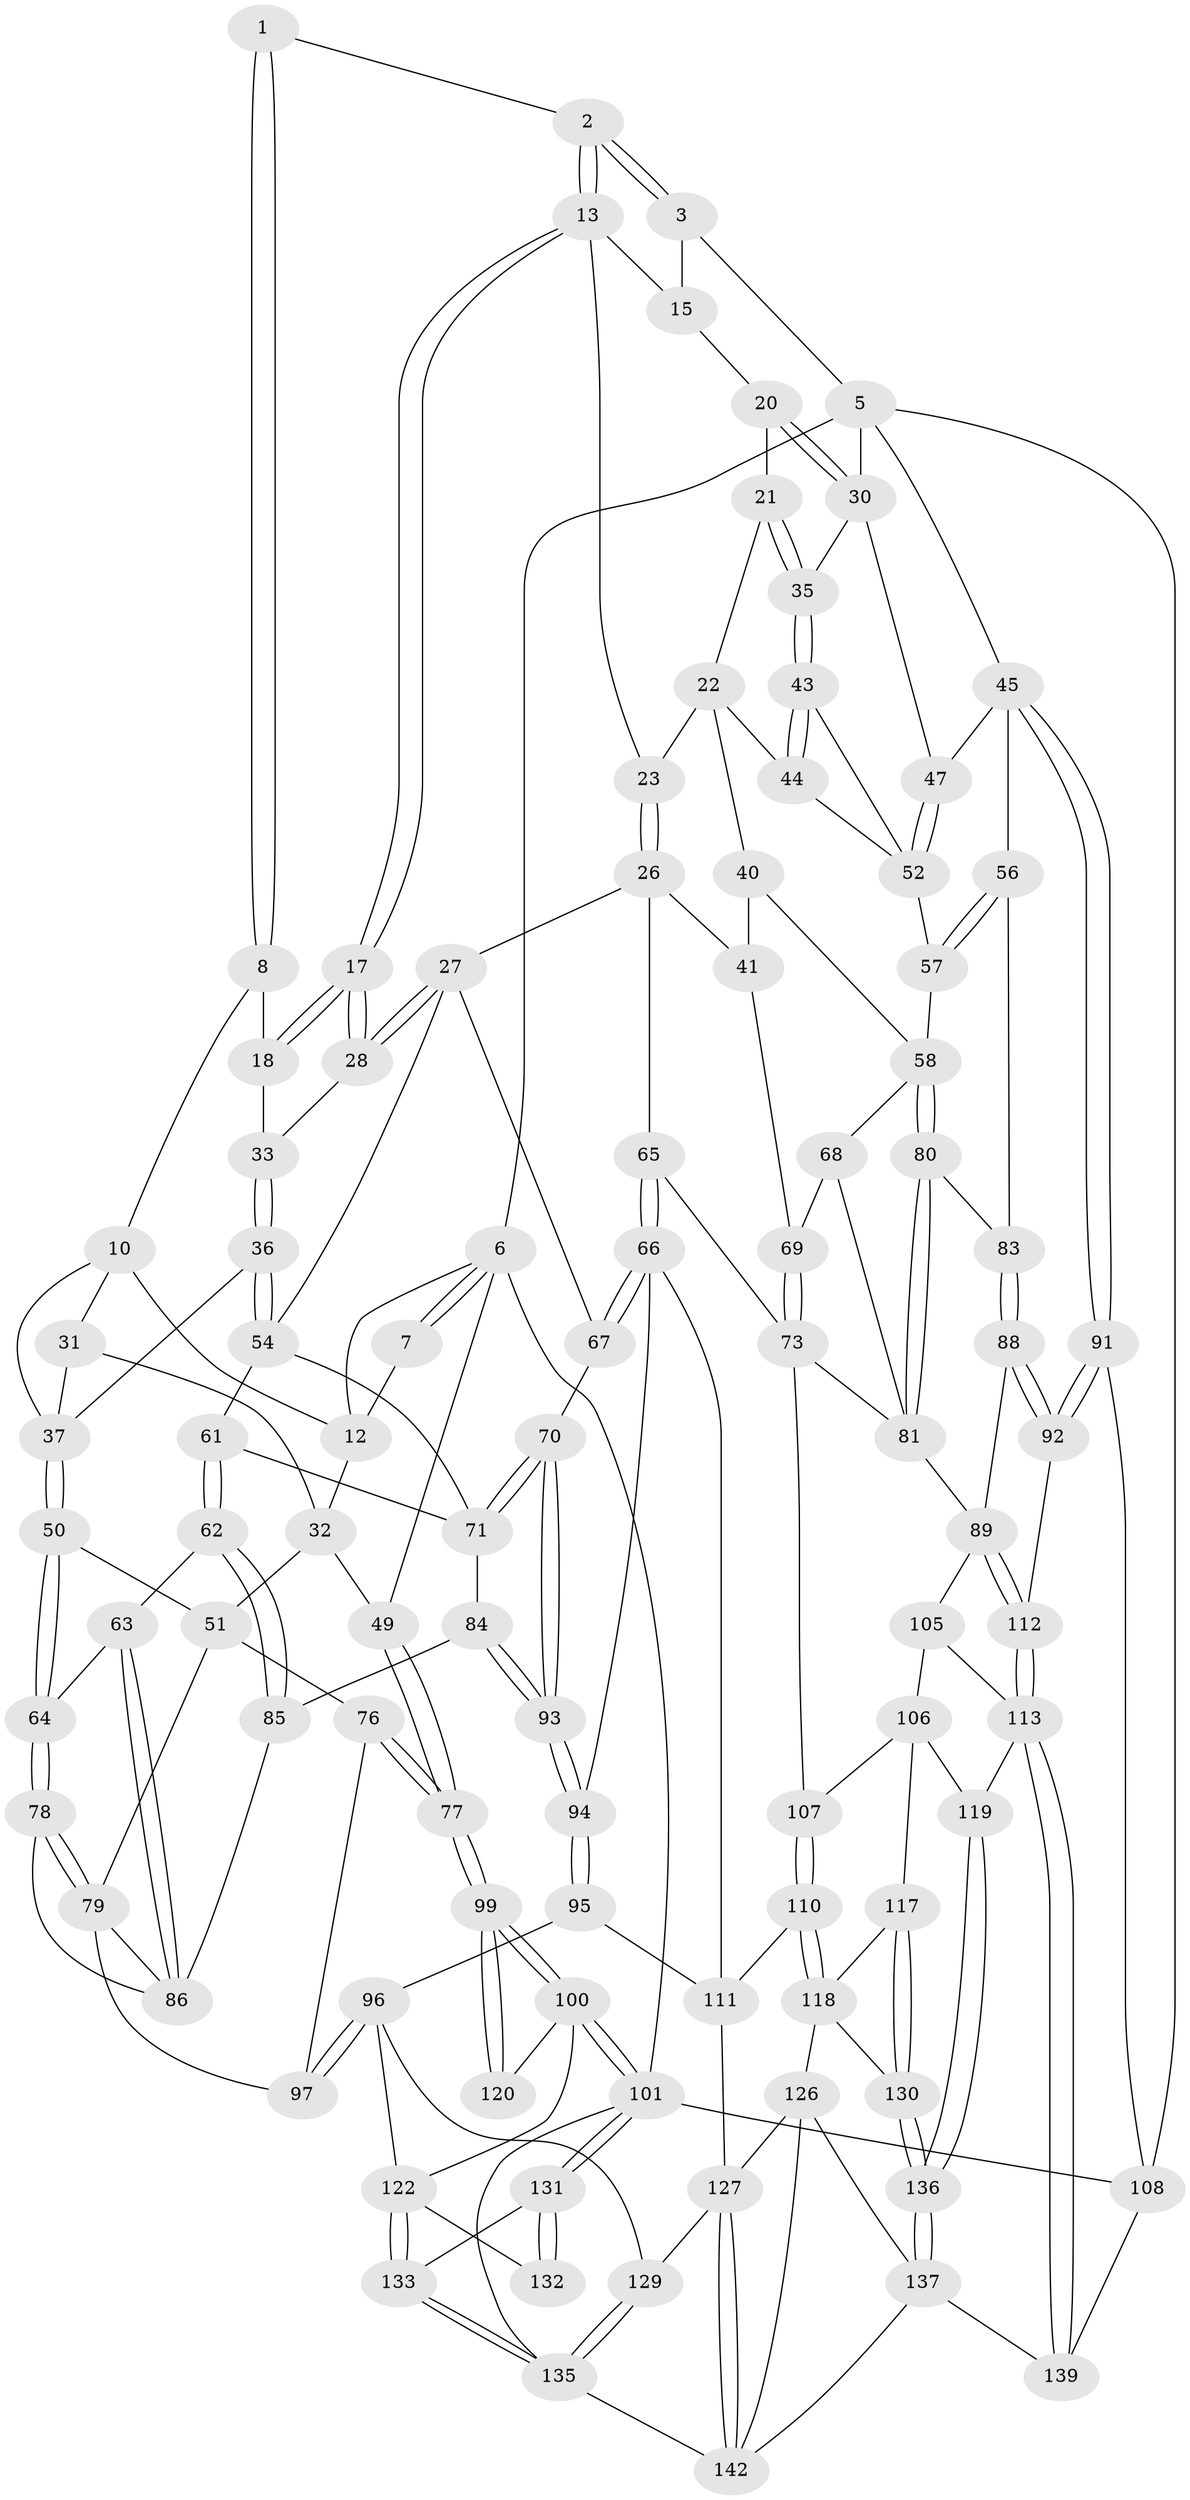 // Generated by graph-tools (version 1.1) at 2025/24/03/03/25 07:24:36]
// undirected, 100 vertices, 228 edges
graph export_dot {
graph [start="1"]
  node [color=gray90,style=filled];
  1 [pos="+0.32422065023142+0"];
  2 [pos="+0.5415285871333497+0"];
  3 [pos="+0.7405563369996682+0",super="+4"];
  5 [pos="+1+0",super="+29"];
  6 [pos="+0+0",super="+24"];
  7 [pos="+0.17347777847282447+0"];
  8 [pos="+0.32940201830714944+0.03935173771007546",super="+9"];
  10 [pos="+0.211343586182043+0.10454770283334121",super="+11"];
  12 [pos="+0.14296681273639336+0.03338193959313666",super="+25"];
  13 [pos="+0.5471842450622657+0.027370792090849902",super="+14"];
  15 [pos="+0.7371305733299587+0.01331737570406681",super="+16"];
  17 [pos="+0.4984753721347451+0.12295822262869416"];
  18 [pos="+0.3517918104336184+0.05831662114657711",super="+19"];
  20 [pos="+0.7971190938110557+0.10066751990440558"];
  21 [pos="+0.794175528732555+0.10377534535636641"];
  22 [pos="+0.7453571584371441+0.11794684247921339",super="+39"];
  23 [pos="+0.6822093816224316+0.0931236639001587"];
  26 [pos="+0.6248906213229469+0.3044892237184423",super="+42"];
  27 [pos="+0.5252316989154148+0.28023502647933285",super="+53"];
  28 [pos="+0.49275995761539954+0.16246647835329694"];
  30 [pos="+0.952071020891431+0.1312439408690022",super="+34"];
  31 [pos="+0.11258830041883397+0.18074431431514928"];
  32 [pos="+0.0658495338447988+0.20173945992184325",super="+48"];
  33 [pos="+0.34822657806524476+0.1718612861884489"];
  35 [pos="+0.825596732431511+0.21144506212699482"];
  36 [pos="+0.231311838271389+0.3072350040042371"];
  37 [pos="+0.23003290168749216+0.30746208351934484",super="+38"];
  40 [pos="+0.6803104673729989+0.30659228172909253"];
  41 [pos="+0.6658450107586698+0.31108789616075555"];
  43 [pos="+0.8177158953715303+0.22616643781795373"];
  44 [pos="+0.7360392741408904+0.2923631891049857"];
  45 [pos="+1+0.32939874038804706",super="+46"];
  47 [pos="+0.9224895950865437+0.310883659697935"];
  49 [pos="+0+0.28981824008430396"];
  50 [pos="+0.21882642528080753+0.31891175835252344"];
  51 [pos="+0.14412393277866536+0.3418481032206783",super="+75"];
  52 [pos="+0.915794507396352+0.3113250527397845",super="+55"];
  54 [pos="+0.42772564376237066+0.3362885850071366",super="+60"];
  56 [pos="+1+0.4049593907708388"];
  57 [pos="+0.843201469031361+0.39036475859904163"];
  58 [pos="+0.826118644220409+0.43025875581888345",super="+59"];
  61 [pos="+0.30370510729576716+0.4536030291279166"];
  62 [pos="+0.2987608234375007+0.4546534898103473"];
  63 [pos="+0.27679271573022357+0.44273926455909424"];
  64 [pos="+0.25501425724261706+0.414706980009708"];
  65 [pos="+0.6298503016756505+0.5550271791518948"];
  66 [pos="+0.5152857804564195+0.5221513133757758",super="+103"];
  67 [pos="+0.4807970538332224+0.49063201773866805"];
  68 [pos="+0.7553853351052225+0.4726793807823599"];
  69 [pos="+0.7196748652750232+0.4190633683967099"];
  70 [pos="+0.4309610393977383+0.5143007867742014"];
  71 [pos="+0.3852021489053766+0.5019652621804827",super="+72"];
  73 [pos="+0.6595772154573187+0.5608354758257404",super="+74"];
  76 [pos="+0.023093756502980452+0.5097876933251403"];
  77 [pos="+0+0.5781613798611082"];
  78 [pos="+0.20610666001524902+0.49189514781170424"];
  79 [pos="+0.1359901068768546+0.5016715420775458",super="+98"];
  80 [pos="+0.8638798933467071+0.4658303982559516"];
  81 [pos="+0.8272505741127985+0.5549019183500211",super="+82"];
  83 [pos="+0.9561444158975713+0.45544067375330793"];
  84 [pos="+0.3290130676169301+0.5177952267398528"];
  85 [pos="+0.3213340136824509+0.5182931506368124"];
  86 [pos="+0.24720810356051504+0.5239810947043598",super="+87"];
  88 [pos="+0.9525185591391356+0.480085357816882"];
  89 [pos="+0.9056096912417136+0.6144851750415952",super="+90"];
  91 [pos="+1+0.7802863774963575"];
  92 [pos="+1+0.7344317688131148"];
  93 [pos="+0.3903509733413846+0.5923097542510133"];
  94 [pos="+0.3782366814457986+0.6271291669176869"];
  95 [pos="+0.32019690441593174+0.6925038362971704"];
  96 [pos="+0.2987512437178187+0.6898569187780815",super="+121"];
  97 [pos="+0.26466993179222725+0.6700578237929152",super="+104"];
  99 [pos="+0+0.6597533831706044"];
  100 [pos="+0+0.7094533247049927",super="+124"];
  101 [pos="+0+0.8623382916412072",super="+102"];
  105 [pos="+0.8237946379429911+0.6329660877886455"];
  106 [pos="+0.6725270391188116+0.6282118040500705",super="+116"];
  107 [pos="+0.645642740507883+0.5986378367925806"];
  108 [pos="+1+1",super="+109"];
  110 [pos="+0.5323288569225504+0.7129813233311285"];
  111 [pos="+0.5275039267430702+0.7115340272504893",super="+115"];
  112 [pos="+1+0.7297420635935103"];
  113 [pos="+0.7792908316076007+0.8170024382269198",super="+114"];
  117 [pos="+0.6467112606475747+0.7970719503906477"];
  118 [pos="+0.5527661670085334+0.7554473963819351",super="+125"];
  119 [pos="+0.7409461374840435+0.8011289579110228"];
  120 [pos="+0.20519489873875543+0.684582594728691"];
  122 [pos="+0.197344471978487+0.8738567939757395",super="+123"];
  126 [pos="+0.49938238378018607+0.8645673669762965",super="+138"];
  127 [pos="+0.41298427506065777+0.8787939716092412",super="+128"];
  129 [pos="+0.31445306217871893+0.8792838766817667"];
  130 [pos="+0.578636820524274+0.8912834356413699"];
  131 [pos="+0+0.8561219164077326",super="+134"];
  132 [pos="+0.08719253925281975+0.8292125994859812"];
  133 [pos="+0.1992263491618745+0.9657943519407554"];
  135 [pos="+0.21364337656712257+1",super="+144"];
  136 [pos="+0.6086294182264105+0.9423307273935818"];
  137 [pos="+0.6227406453183071+1",super="+141"];
  139 [pos="+0.7903111687030236+0.8751658731219608",super="+140"];
  142 [pos="+0.4091595207478236+0.9195954679502384",super="+143"];
  1 -- 2;
  1 -- 8;
  1 -- 8;
  2 -- 3;
  2 -- 3;
  2 -- 13;
  2 -- 13;
  3 -- 5;
  3 -- 15;
  5 -- 6;
  5 -- 108;
  5 -- 45;
  5 -- 30;
  6 -- 7;
  6 -- 7;
  6 -- 49;
  6 -- 101;
  6 -- 12;
  7 -- 12;
  8 -- 18 [weight=2];
  8 -- 10;
  10 -- 12;
  10 -- 31;
  10 -- 37;
  12 -- 32;
  13 -- 17;
  13 -- 17;
  13 -- 15;
  13 -- 23;
  15 -- 20;
  17 -- 18;
  17 -- 18;
  17 -- 28;
  17 -- 28;
  18 -- 33;
  20 -- 21;
  20 -- 30;
  20 -- 30;
  21 -- 22;
  21 -- 35;
  21 -- 35;
  22 -- 23;
  22 -- 40;
  22 -- 44;
  23 -- 26;
  23 -- 26;
  26 -- 27;
  26 -- 65;
  26 -- 41;
  27 -- 28;
  27 -- 28;
  27 -- 67;
  27 -- 54;
  28 -- 33;
  30 -- 35;
  30 -- 47;
  31 -- 32;
  31 -- 37;
  32 -- 49;
  32 -- 51;
  33 -- 36;
  33 -- 36;
  35 -- 43;
  35 -- 43;
  36 -- 37;
  36 -- 54;
  36 -- 54;
  37 -- 50;
  37 -- 50;
  40 -- 41;
  40 -- 58;
  41 -- 69;
  43 -- 44;
  43 -- 44;
  43 -- 52;
  44 -- 52;
  45 -- 91;
  45 -- 91;
  45 -- 56;
  45 -- 47;
  47 -- 52;
  47 -- 52;
  49 -- 77;
  49 -- 77;
  50 -- 51;
  50 -- 64;
  50 -- 64;
  51 -- 76;
  51 -- 79;
  52 -- 57;
  54 -- 61;
  54 -- 71;
  56 -- 57;
  56 -- 57;
  56 -- 83;
  57 -- 58;
  58 -- 80;
  58 -- 80;
  58 -- 68;
  61 -- 62;
  61 -- 62;
  61 -- 71;
  62 -- 63;
  62 -- 85;
  62 -- 85;
  63 -- 64;
  63 -- 86;
  63 -- 86;
  64 -- 78;
  64 -- 78;
  65 -- 66;
  65 -- 66;
  65 -- 73;
  66 -- 67;
  66 -- 67;
  66 -- 94;
  66 -- 111;
  67 -- 70;
  68 -- 69;
  68 -- 81;
  69 -- 73;
  69 -- 73;
  70 -- 71;
  70 -- 71;
  70 -- 93;
  70 -- 93;
  71 -- 84;
  73 -- 107;
  73 -- 81;
  76 -- 77;
  76 -- 77;
  76 -- 97;
  77 -- 99;
  77 -- 99;
  78 -- 79;
  78 -- 79;
  78 -- 86;
  79 -- 97;
  79 -- 86;
  80 -- 81;
  80 -- 81;
  80 -- 83;
  81 -- 89;
  83 -- 88;
  83 -- 88;
  84 -- 85;
  84 -- 93;
  84 -- 93;
  85 -- 86;
  88 -- 89;
  88 -- 92;
  88 -- 92;
  89 -- 112;
  89 -- 112;
  89 -- 105;
  91 -- 92;
  91 -- 92;
  91 -- 108;
  92 -- 112;
  93 -- 94;
  93 -- 94;
  94 -- 95;
  94 -- 95;
  95 -- 96;
  95 -- 111;
  96 -- 97;
  96 -- 97;
  96 -- 129;
  96 -- 122;
  99 -- 100;
  99 -- 100;
  99 -- 120;
  99 -- 120;
  100 -- 101;
  100 -- 101;
  100 -- 120;
  100 -- 122;
  101 -- 131;
  101 -- 131;
  101 -- 108;
  101 -- 135;
  105 -- 106;
  105 -- 113;
  106 -- 107;
  106 -- 117;
  106 -- 119;
  107 -- 110;
  107 -- 110;
  108 -- 139 [weight=2];
  110 -- 111;
  110 -- 118;
  110 -- 118;
  111 -- 127;
  112 -- 113;
  112 -- 113;
  113 -- 139;
  113 -- 139;
  113 -- 119;
  117 -- 118;
  117 -- 130;
  117 -- 130;
  118 -- 130;
  118 -- 126;
  119 -- 136;
  119 -- 136;
  122 -- 133;
  122 -- 133;
  122 -- 132;
  126 -- 127;
  126 -- 137;
  126 -- 142;
  127 -- 142;
  127 -- 142;
  127 -- 129;
  129 -- 135;
  129 -- 135;
  130 -- 136;
  130 -- 136;
  131 -- 132 [weight=2];
  131 -- 132;
  131 -- 133;
  133 -- 135;
  133 -- 135;
  135 -- 142;
  136 -- 137;
  136 -- 137;
  137 -- 142;
  137 -- 139;
}
